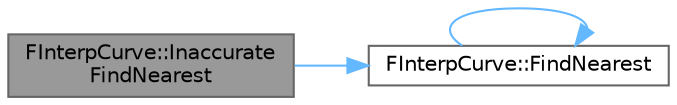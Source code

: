digraph "FInterpCurve::InaccurateFindNearest"
{
 // INTERACTIVE_SVG=YES
 // LATEX_PDF_SIZE
  bgcolor="transparent";
  edge [fontname=Helvetica,fontsize=10,labelfontname=Helvetica,labelfontsize=10];
  node [fontname=Helvetica,fontsize=10,shape=box,height=0.2,width=0.4];
  rankdir="LR";
  Node1 [id="Node000001",label="FInterpCurve::Inaccurate\lFindNearest",height=0.2,width=0.4,color="gray40", fillcolor="grey60", style="filled", fontcolor="black",tooltip=" "];
  Node1 -> Node2 [id="edge1_Node000001_Node000002",color="steelblue1",style="solid",tooltip=" "];
  Node2 [id="Node000002",label="FInterpCurve::FindNearest",height=0.2,width=0.4,color="grey40", fillcolor="white", style="filled",URL="$d2/dbf/classFInterpCurve.html#afd7528590590a55568814b49ddc9f328",tooltip="Find the nearest point on spline to the given point."];
  Node2 -> Node2 [id="edge2_Node000002_Node000002",color="steelblue1",style="solid",tooltip=" "];
}
